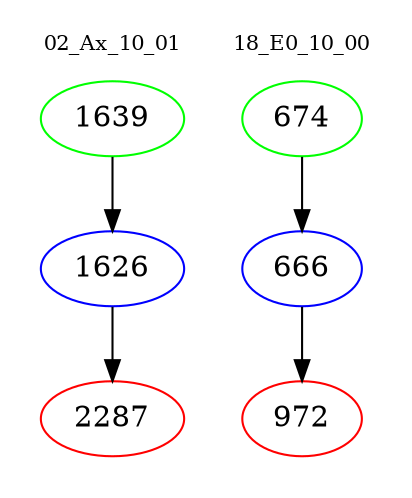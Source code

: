 digraph{
subgraph cluster_0 {
color = white
label = "02_Ax_10_01";
fontsize=10;
T0_1639 [label="1639", color="green"]
T0_1639 -> T0_1626 [color="black"]
T0_1626 [label="1626", color="blue"]
T0_1626 -> T0_2287 [color="black"]
T0_2287 [label="2287", color="red"]
}
subgraph cluster_1 {
color = white
label = "18_E0_10_00";
fontsize=10;
T1_674 [label="674", color="green"]
T1_674 -> T1_666 [color="black"]
T1_666 [label="666", color="blue"]
T1_666 -> T1_972 [color="black"]
T1_972 [label="972", color="red"]
}
}
